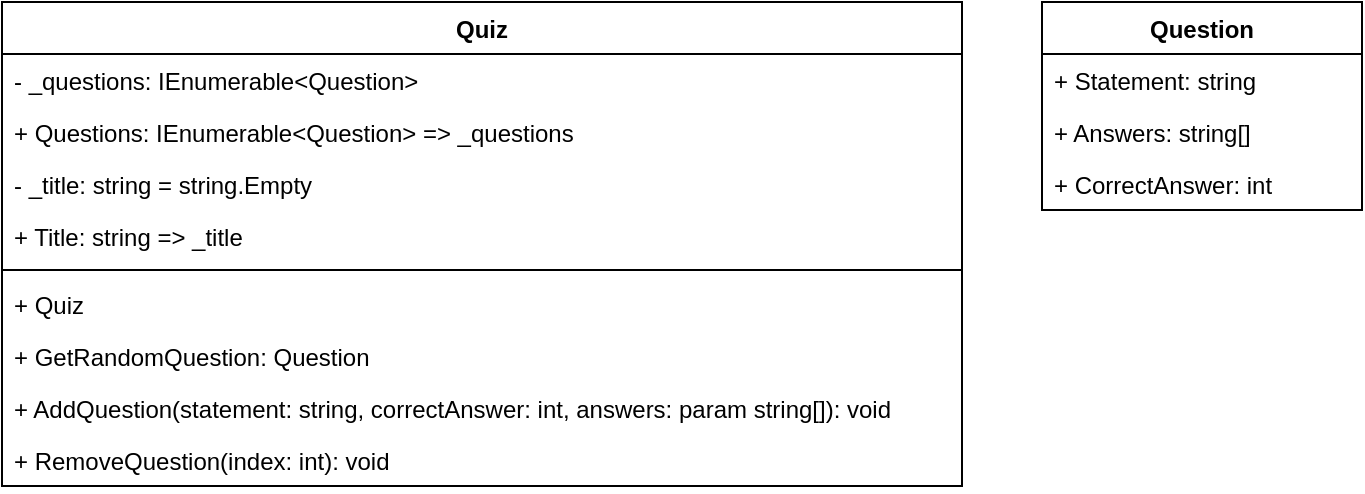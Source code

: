 <mxfile version="20.4.0" type="github">
  <diagram id="uIbqpmXxtc7OT8khX5xT" name="Sida-1">
    <mxGraphModel dx="868" dy="482" grid="1" gridSize="10" guides="1" tooltips="1" connect="1" arrows="1" fold="1" page="1" pageScale="1" pageWidth="827" pageHeight="1169" math="0" shadow="0">
      <root>
        <mxCell id="0" />
        <mxCell id="1" parent="0" />
        <mxCell id="o-dRvufaZkk4WTsRH7jU-1" value="Quiz" style="swimlane;fontStyle=1;align=center;verticalAlign=top;childLayout=stackLayout;horizontal=1;startSize=26;horizontalStack=0;resizeParent=1;resizeParentMax=0;resizeLast=0;collapsible=1;marginBottom=0;" vertex="1" parent="1">
          <mxGeometry x="40" y="40" width="480" height="242" as="geometry" />
        </mxCell>
        <mxCell id="o-dRvufaZkk4WTsRH7jU-2" value="- _questions: IEnumerable&lt;Question&gt;" style="text;strokeColor=none;fillColor=none;align=left;verticalAlign=top;spacingLeft=4;spacingRight=4;overflow=hidden;rotatable=0;points=[[0,0.5],[1,0.5]];portConstraint=eastwest;" vertex="1" parent="o-dRvufaZkk4WTsRH7jU-1">
          <mxGeometry y="26" width="480" height="26" as="geometry" />
        </mxCell>
        <mxCell id="o-dRvufaZkk4WTsRH7jU-5" value="+ Questions: IEnumerable&lt;Question&gt; =&gt; _questions" style="text;strokeColor=none;fillColor=none;align=left;verticalAlign=top;spacingLeft=4;spacingRight=4;overflow=hidden;rotatable=0;points=[[0,0.5],[1,0.5]];portConstraint=eastwest;" vertex="1" parent="o-dRvufaZkk4WTsRH7jU-1">
          <mxGeometry y="52" width="480" height="26" as="geometry" />
        </mxCell>
        <mxCell id="o-dRvufaZkk4WTsRH7jU-6" value="- _title: string = string.Empty" style="text;strokeColor=none;fillColor=none;align=left;verticalAlign=top;spacingLeft=4;spacingRight=4;overflow=hidden;rotatable=0;points=[[0,0.5],[1,0.5]];portConstraint=eastwest;" vertex="1" parent="o-dRvufaZkk4WTsRH7jU-1">
          <mxGeometry y="78" width="480" height="26" as="geometry" />
        </mxCell>
        <mxCell id="o-dRvufaZkk4WTsRH7jU-7" value="+ Title: string =&gt; _title" style="text;strokeColor=none;fillColor=none;align=left;verticalAlign=top;spacingLeft=4;spacingRight=4;overflow=hidden;rotatable=0;points=[[0,0.5],[1,0.5]];portConstraint=eastwest;" vertex="1" parent="o-dRvufaZkk4WTsRH7jU-1">
          <mxGeometry y="104" width="480" height="26" as="geometry" />
        </mxCell>
        <mxCell id="o-dRvufaZkk4WTsRH7jU-3" value="" style="line;strokeWidth=1;fillColor=none;align=left;verticalAlign=middle;spacingTop=-1;spacingLeft=3;spacingRight=3;rotatable=0;labelPosition=right;points=[];portConstraint=eastwest;strokeColor=inherit;" vertex="1" parent="o-dRvufaZkk4WTsRH7jU-1">
          <mxGeometry y="130" width="480" height="8" as="geometry" />
        </mxCell>
        <mxCell id="o-dRvufaZkk4WTsRH7jU-4" value="+ Quiz" style="text;strokeColor=none;fillColor=none;align=left;verticalAlign=top;spacingLeft=4;spacingRight=4;overflow=hidden;rotatable=0;points=[[0,0.5],[1,0.5]];portConstraint=eastwest;" vertex="1" parent="o-dRvufaZkk4WTsRH7jU-1">
          <mxGeometry y="138" width="480" height="26" as="geometry" />
        </mxCell>
        <mxCell id="o-dRvufaZkk4WTsRH7jU-8" value="+ GetRandomQuestion: Question" style="text;strokeColor=none;fillColor=none;align=left;verticalAlign=top;spacingLeft=4;spacingRight=4;overflow=hidden;rotatable=0;points=[[0,0.5],[1,0.5]];portConstraint=eastwest;" vertex="1" parent="o-dRvufaZkk4WTsRH7jU-1">
          <mxGeometry y="164" width="480" height="26" as="geometry" />
        </mxCell>
        <mxCell id="o-dRvufaZkk4WTsRH7jU-9" value="+ AddQuestion(statement: string, correctAnswer: int, answers: param string[]): void" style="text;strokeColor=none;fillColor=none;align=left;verticalAlign=top;spacingLeft=4;spacingRight=4;overflow=hidden;rotatable=0;points=[[0,0.5],[1,0.5]];portConstraint=eastwest;" vertex="1" parent="o-dRvufaZkk4WTsRH7jU-1">
          <mxGeometry y="190" width="480" height="26" as="geometry" />
        </mxCell>
        <mxCell id="o-dRvufaZkk4WTsRH7jU-10" value="+ RemoveQuestion(index: int): void" style="text;strokeColor=none;fillColor=none;align=left;verticalAlign=top;spacingLeft=4;spacingRight=4;overflow=hidden;rotatable=0;points=[[0,0.5],[1,0.5]];portConstraint=eastwest;" vertex="1" parent="o-dRvufaZkk4WTsRH7jU-1">
          <mxGeometry y="216" width="480" height="26" as="geometry" />
        </mxCell>
        <mxCell id="o-dRvufaZkk4WTsRH7jU-11" value="Question" style="swimlane;fontStyle=1;align=center;verticalAlign=top;childLayout=stackLayout;horizontal=1;startSize=26;horizontalStack=0;resizeParent=1;resizeParentMax=0;resizeLast=0;collapsible=1;marginBottom=0;" vertex="1" parent="1">
          <mxGeometry x="560" y="40" width="160" height="104" as="geometry" />
        </mxCell>
        <mxCell id="o-dRvufaZkk4WTsRH7jU-12" value="+ Statement: string" style="text;strokeColor=none;fillColor=none;align=left;verticalAlign=top;spacingLeft=4;spacingRight=4;overflow=hidden;rotatable=0;points=[[0,0.5],[1,0.5]];portConstraint=eastwest;" vertex="1" parent="o-dRvufaZkk4WTsRH7jU-11">
          <mxGeometry y="26" width="160" height="26" as="geometry" />
        </mxCell>
        <mxCell id="o-dRvufaZkk4WTsRH7jU-15" value="+ Answers: string[]" style="text;strokeColor=none;fillColor=none;align=left;verticalAlign=top;spacingLeft=4;spacingRight=4;overflow=hidden;rotatable=0;points=[[0,0.5],[1,0.5]];portConstraint=eastwest;" vertex="1" parent="o-dRvufaZkk4WTsRH7jU-11">
          <mxGeometry y="52" width="160" height="26" as="geometry" />
        </mxCell>
        <mxCell id="o-dRvufaZkk4WTsRH7jU-16" value="+ CorrectAnswer: int" style="text;strokeColor=none;fillColor=none;align=left;verticalAlign=top;spacingLeft=4;spacingRight=4;overflow=hidden;rotatable=0;points=[[0,0.5],[1,0.5]];portConstraint=eastwest;" vertex="1" parent="o-dRvufaZkk4WTsRH7jU-11">
          <mxGeometry y="78" width="160" height="26" as="geometry" />
        </mxCell>
      </root>
    </mxGraphModel>
  </diagram>
</mxfile>
